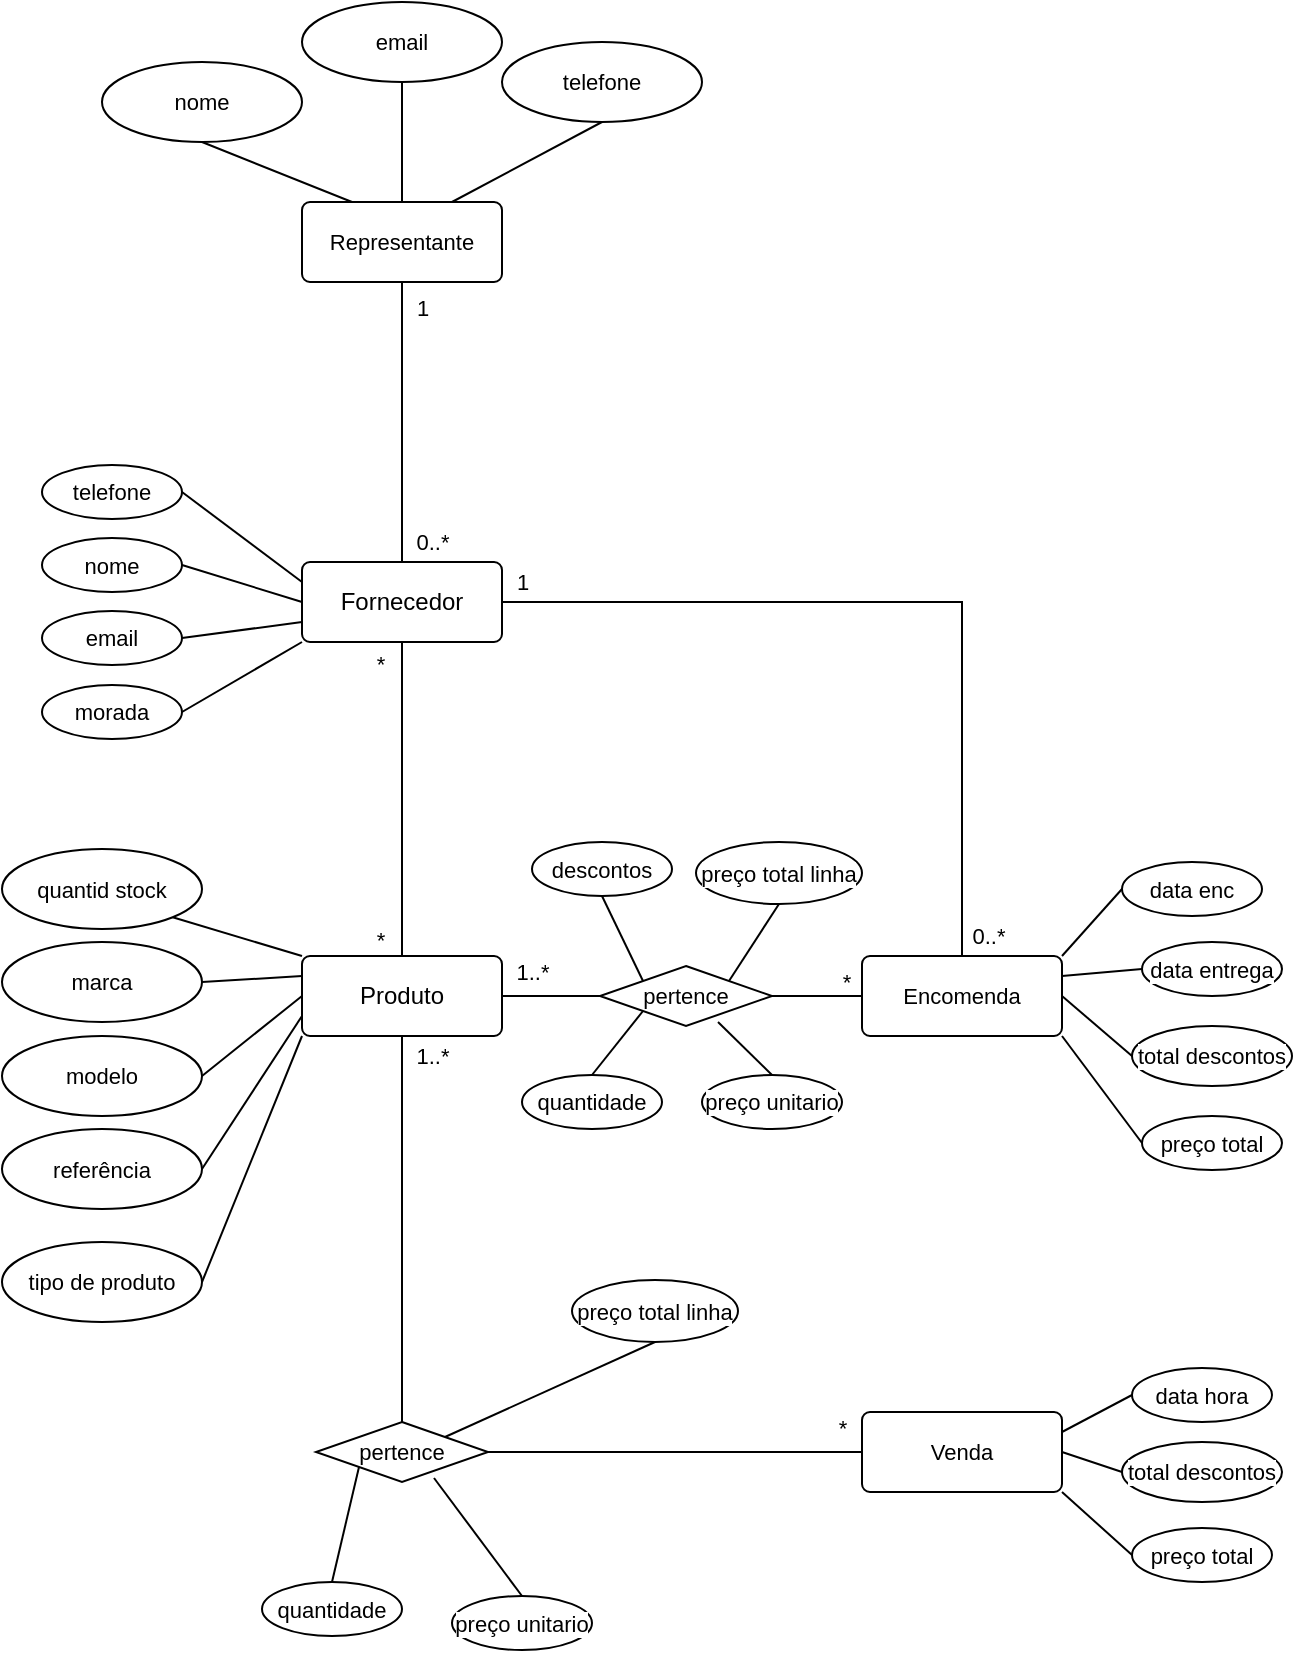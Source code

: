 <mxfile version="23.1.7" type="github">
  <diagram id="R2lEEEUBdFMjLlhIrx00" name="Page-1">
    <mxGraphModel dx="906" dy="1705" grid="1" gridSize="10" guides="1" tooltips="1" connect="1" arrows="1" fold="1" page="1" pageScale="1" pageWidth="850" pageHeight="1100" math="0" shadow="0" extFonts="Permanent Marker^https://fonts.googleapis.com/css?family=Permanent+Marker">
      <root>
        <mxCell id="0" />
        <mxCell id="1" parent="0" />
        <mxCell id="MJyT1-4sS2kcRbcc9HkW-54" style="edgeStyle=none;rounded=0;orthogonalLoop=1;jettySize=auto;html=1;exitX=0.5;exitY=1;exitDx=0;exitDy=0;entryX=0.5;entryY=0;entryDx=0;entryDy=0;strokeColor=default;align=center;verticalAlign=middle;fontFamily=Helvetica;fontSize=11;fontColor=default;labelBackgroundColor=default;endArrow=none;endFill=0;" edge="1" parent="1" source="MJyT1-4sS2kcRbcc9HkW-1" target="MJyT1-4sS2kcRbcc9HkW-2">
          <mxGeometry relative="1" as="geometry" />
        </mxCell>
        <mxCell id="MJyT1-4sS2kcRbcc9HkW-82" style="edgeStyle=none;rounded=0;orthogonalLoop=1;jettySize=auto;html=1;exitX=1;exitY=0.5;exitDx=0;exitDy=0;entryX=0.5;entryY=0;entryDx=0;entryDy=0;strokeColor=default;align=center;verticalAlign=middle;fontFamily=Helvetica;fontSize=11;fontColor=default;labelBackgroundColor=default;endArrow=none;endFill=0;" edge="1" parent="1" source="MJyT1-4sS2kcRbcc9HkW-1" target="MJyT1-4sS2kcRbcc9HkW-60">
          <mxGeometry relative="1" as="geometry">
            <Array as="points">
              <mxPoint x="520" y="290" />
            </Array>
          </mxGeometry>
        </mxCell>
        <mxCell id="MJyT1-4sS2kcRbcc9HkW-1" value="Fornecedor" style="rounded=1;arcSize=10;whiteSpace=wrap;html=1;align=center;" vertex="1" parent="1">
          <mxGeometry x="190" y="270" width="100" height="40" as="geometry" />
        </mxCell>
        <mxCell id="MJyT1-4sS2kcRbcc9HkW-2" value="Produto" style="rounded=1;arcSize=10;whiteSpace=wrap;html=1;align=center;" vertex="1" parent="1">
          <mxGeometry x="190" y="467" width="100" height="40" as="geometry" />
        </mxCell>
        <mxCell id="MJyT1-4sS2kcRbcc9HkW-5" value="*" style="text;html=1;align=center;verticalAlign=middle;resizable=0;points=[];autosize=1;strokeColor=none;fillColor=none;fontFamily=Helvetica;fontSize=11;fontColor=default;labelBackgroundColor=default;" vertex="1" parent="1">
          <mxGeometry x="214" y="444" width="30" height="30" as="geometry" />
        </mxCell>
        <mxCell id="MJyT1-4sS2kcRbcc9HkW-89" style="edgeStyle=none;rounded=0;orthogonalLoop=1;jettySize=auto;html=1;exitX=1;exitY=0.5;exitDx=0;exitDy=0;entryX=0;entryY=0.75;entryDx=0;entryDy=0;strokeColor=default;align=center;verticalAlign=middle;fontFamily=Helvetica;fontSize=11;fontColor=default;labelBackgroundColor=default;endArrow=none;endFill=0;" edge="1" parent="1" source="MJyT1-4sS2kcRbcc9HkW-8" target="MJyT1-4sS2kcRbcc9HkW-2">
          <mxGeometry relative="1" as="geometry" />
        </mxCell>
        <mxCell id="MJyT1-4sS2kcRbcc9HkW-8" value="referência" style="ellipse;whiteSpace=wrap;html=1;align=center;fontFamily=Helvetica;fontSize=11;fontColor=default;labelBackgroundColor=default;" vertex="1" parent="1">
          <mxGeometry x="40" y="553.5" width="100" height="40" as="geometry" />
        </mxCell>
        <mxCell id="MJyT1-4sS2kcRbcc9HkW-87" style="edgeStyle=none;rounded=0;orthogonalLoop=1;jettySize=auto;html=1;exitX=1;exitY=0.5;exitDx=0;exitDy=0;entryX=0;entryY=0.25;entryDx=0;entryDy=0;strokeColor=default;align=center;verticalAlign=middle;fontFamily=Helvetica;fontSize=11;fontColor=default;labelBackgroundColor=default;endArrow=none;endFill=0;" edge="1" parent="1" source="MJyT1-4sS2kcRbcc9HkW-10" target="MJyT1-4sS2kcRbcc9HkW-2">
          <mxGeometry relative="1" as="geometry" />
        </mxCell>
        <mxCell id="MJyT1-4sS2kcRbcc9HkW-10" value="marca" style="ellipse;whiteSpace=wrap;html=1;align=center;fontFamily=Helvetica;fontSize=11;fontColor=default;labelBackgroundColor=default;" vertex="1" parent="1">
          <mxGeometry x="40" y="460" width="100" height="40" as="geometry" />
        </mxCell>
        <mxCell id="MJyT1-4sS2kcRbcc9HkW-88" style="edgeStyle=none;rounded=0;orthogonalLoop=1;jettySize=auto;html=1;exitX=1;exitY=0.5;exitDx=0;exitDy=0;entryX=0;entryY=0.5;entryDx=0;entryDy=0;strokeColor=default;align=center;verticalAlign=middle;fontFamily=Helvetica;fontSize=11;fontColor=default;labelBackgroundColor=default;endArrow=none;endFill=0;" edge="1" parent="1" source="MJyT1-4sS2kcRbcc9HkW-13" target="MJyT1-4sS2kcRbcc9HkW-2">
          <mxGeometry relative="1" as="geometry" />
        </mxCell>
        <mxCell id="MJyT1-4sS2kcRbcc9HkW-13" value="modelo" style="ellipse;whiteSpace=wrap;html=1;align=center;fontFamily=Helvetica;fontSize=11;fontColor=default;labelBackgroundColor=default;" vertex="1" parent="1">
          <mxGeometry x="40" y="507" width="100" height="40" as="geometry" />
        </mxCell>
        <mxCell id="MJyT1-4sS2kcRbcc9HkW-90" style="edgeStyle=none;rounded=0;orthogonalLoop=1;jettySize=auto;html=1;exitX=1;exitY=0.5;exitDx=0;exitDy=0;entryX=0;entryY=1;entryDx=0;entryDy=0;strokeColor=default;align=center;verticalAlign=middle;fontFamily=Helvetica;fontSize=11;fontColor=default;labelBackgroundColor=default;endArrow=none;endFill=0;" edge="1" parent="1" source="MJyT1-4sS2kcRbcc9HkW-16" target="MJyT1-4sS2kcRbcc9HkW-2">
          <mxGeometry relative="1" as="geometry" />
        </mxCell>
        <mxCell id="MJyT1-4sS2kcRbcc9HkW-16" value="tipo de produto" style="ellipse;whiteSpace=wrap;html=1;align=center;fontFamily=Helvetica;fontSize=11;fontColor=default;labelBackgroundColor=default;" vertex="1" parent="1">
          <mxGeometry x="40" y="610" width="100" height="40" as="geometry" />
        </mxCell>
        <mxCell id="MJyT1-4sS2kcRbcc9HkW-86" style="edgeStyle=none;rounded=0;orthogonalLoop=1;jettySize=auto;html=1;exitX=1;exitY=1;exitDx=0;exitDy=0;entryX=0;entryY=0;entryDx=0;entryDy=0;strokeColor=default;align=center;verticalAlign=middle;fontFamily=Helvetica;fontSize=11;fontColor=default;labelBackgroundColor=default;endArrow=none;endFill=0;" edge="1" parent="1" source="MJyT1-4sS2kcRbcc9HkW-18" target="MJyT1-4sS2kcRbcc9HkW-2">
          <mxGeometry relative="1" as="geometry" />
        </mxCell>
        <mxCell id="MJyT1-4sS2kcRbcc9HkW-18" value="quantid stock" style="ellipse;whiteSpace=wrap;html=1;align=center;fontFamily=Helvetica;fontSize=11;fontColor=default;labelBackgroundColor=default;" vertex="1" parent="1">
          <mxGeometry x="40" y="413.5" width="100" height="40" as="geometry" />
        </mxCell>
        <mxCell id="MJyT1-4sS2kcRbcc9HkW-50" style="edgeStyle=none;rounded=0;orthogonalLoop=1;jettySize=auto;html=1;exitX=0.5;exitY=1;exitDx=0;exitDy=0;entryX=0.5;entryY=0;entryDx=0;entryDy=0;strokeColor=default;align=center;verticalAlign=middle;fontFamily=Helvetica;fontSize=11;fontColor=default;labelBackgroundColor=default;endArrow=none;endFill=0;" edge="1" parent="1" source="MJyT1-4sS2kcRbcc9HkW-20" target="MJyT1-4sS2kcRbcc9HkW-1">
          <mxGeometry relative="1" as="geometry" />
        </mxCell>
        <mxCell id="MJyT1-4sS2kcRbcc9HkW-20" value="Representante" style="rounded=1;arcSize=10;whiteSpace=wrap;html=1;align=center;fontFamily=Helvetica;fontSize=11;fontColor=default;labelBackgroundColor=default;" vertex="1" parent="1">
          <mxGeometry x="190" y="90" width="100" height="40" as="geometry" />
        </mxCell>
        <mxCell id="MJyT1-4sS2kcRbcc9HkW-49" style="edgeStyle=none;rounded=0;orthogonalLoop=1;jettySize=auto;html=1;exitX=0.5;exitY=1;exitDx=0;exitDy=0;entryX=0.25;entryY=0;entryDx=0;entryDy=0;strokeColor=default;align=center;verticalAlign=middle;fontFamily=Helvetica;fontSize=11;fontColor=default;labelBackgroundColor=default;endArrow=none;endFill=0;" edge="1" parent="1" source="MJyT1-4sS2kcRbcc9HkW-25" target="MJyT1-4sS2kcRbcc9HkW-20">
          <mxGeometry relative="1" as="geometry" />
        </mxCell>
        <mxCell id="MJyT1-4sS2kcRbcc9HkW-25" value="nome" style="ellipse;whiteSpace=wrap;html=1;align=center;fontFamily=Helvetica;fontSize=11;fontColor=default;labelBackgroundColor=default;" vertex="1" parent="1">
          <mxGeometry x="90" y="20" width="100" height="40" as="geometry" />
        </mxCell>
        <mxCell id="MJyT1-4sS2kcRbcc9HkW-30" style="edgeStyle=none;rounded=0;orthogonalLoop=1;jettySize=auto;html=1;strokeColor=default;align=center;verticalAlign=middle;fontFamily=Helvetica;fontSize=11;fontColor=default;labelBackgroundColor=default;endArrow=none;endFill=0;" edge="1" parent="1" source="MJyT1-4sS2kcRbcc9HkW-26" target="MJyT1-4sS2kcRbcc9HkW-20">
          <mxGeometry relative="1" as="geometry" />
        </mxCell>
        <mxCell id="MJyT1-4sS2kcRbcc9HkW-26" value="email" style="ellipse;whiteSpace=wrap;html=1;align=center;fontFamily=Helvetica;fontSize=11;fontColor=default;labelBackgroundColor=default;" vertex="1" parent="1">
          <mxGeometry x="190" y="-10" width="100" height="40" as="geometry" />
        </mxCell>
        <mxCell id="MJyT1-4sS2kcRbcc9HkW-48" style="edgeStyle=none;rounded=0;orthogonalLoop=1;jettySize=auto;html=1;exitX=0.5;exitY=1;exitDx=0;exitDy=0;entryX=0.75;entryY=0;entryDx=0;entryDy=0;strokeColor=default;align=center;verticalAlign=middle;fontFamily=Helvetica;fontSize=11;fontColor=default;labelBackgroundColor=default;endArrow=none;endFill=0;" edge="1" parent="1" source="MJyT1-4sS2kcRbcc9HkW-27" target="MJyT1-4sS2kcRbcc9HkW-20">
          <mxGeometry relative="1" as="geometry" />
        </mxCell>
        <mxCell id="MJyT1-4sS2kcRbcc9HkW-27" value="telefone" style="ellipse;whiteSpace=wrap;html=1;align=center;fontFamily=Helvetica;fontSize=11;fontColor=default;labelBackgroundColor=default;" vertex="1" parent="1">
          <mxGeometry x="290" y="10" width="100" height="40" as="geometry" />
        </mxCell>
        <mxCell id="MJyT1-4sS2kcRbcc9HkW-57" style="edgeStyle=none;rounded=0;orthogonalLoop=1;jettySize=auto;html=1;exitX=1;exitY=0.5;exitDx=0;exitDy=0;entryX=0;entryY=0.5;entryDx=0;entryDy=0;strokeColor=default;align=center;verticalAlign=middle;fontFamily=Helvetica;fontSize=11;fontColor=default;labelBackgroundColor=default;endArrow=none;endFill=0;" edge="1" parent="1" source="MJyT1-4sS2kcRbcc9HkW-33" target="MJyT1-4sS2kcRbcc9HkW-1">
          <mxGeometry relative="1" as="geometry" />
        </mxCell>
        <mxCell id="MJyT1-4sS2kcRbcc9HkW-33" value="nome" style="ellipse;whiteSpace=wrap;html=1;align=center;fontFamily=Helvetica;fontSize=11;fontColor=default;labelBackgroundColor=default;" vertex="1" parent="1">
          <mxGeometry x="60" y="258" width="70" height="27" as="geometry" />
        </mxCell>
        <mxCell id="MJyT1-4sS2kcRbcc9HkW-56" style="edgeStyle=none;rounded=0;orthogonalLoop=1;jettySize=auto;html=1;exitX=1;exitY=0.5;exitDx=0;exitDy=0;entryX=0;entryY=0.25;entryDx=0;entryDy=0;strokeColor=default;align=center;verticalAlign=middle;fontFamily=Helvetica;fontSize=11;fontColor=default;labelBackgroundColor=default;endArrow=none;endFill=0;" edge="1" parent="1" source="MJyT1-4sS2kcRbcc9HkW-35" target="MJyT1-4sS2kcRbcc9HkW-1">
          <mxGeometry relative="1" as="geometry" />
        </mxCell>
        <mxCell id="MJyT1-4sS2kcRbcc9HkW-35" value="telefone" style="ellipse;whiteSpace=wrap;html=1;align=center;fontFamily=Helvetica;fontSize=11;fontColor=default;labelBackgroundColor=default;" vertex="1" parent="1">
          <mxGeometry x="60" y="221.5" width="70" height="27" as="geometry" />
        </mxCell>
        <mxCell id="MJyT1-4sS2kcRbcc9HkW-58" style="edgeStyle=none;rounded=0;orthogonalLoop=1;jettySize=auto;html=1;exitX=1;exitY=0.5;exitDx=0;exitDy=0;entryX=0;entryY=0.75;entryDx=0;entryDy=0;strokeColor=default;align=center;verticalAlign=middle;fontFamily=Helvetica;fontSize=11;fontColor=default;labelBackgroundColor=default;endArrow=none;endFill=0;" edge="1" parent="1" source="MJyT1-4sS2kcRbcc9HkW-36" target="MJyT1-4sS2kcRbcc9HkW-1">
          <mxGeometry relative="1" as="geometry" />
        </mxCell>
        <mxCell id="MJyT1-4sS2kcRbcc9HkW-36" value="email" style="ellipse;whiteSpace=wrap;html=1;align=center;fontFamily=Helvetica;fontSize=11;fontColor=default;labelBackgroundColor=default;" vertex="1" parent="1">
          <mxGeometry x="60" y="294.5" width="70" height="27" as="geometry" />
        </mxCell>
        <mxCell id="MJyT1-4sS2kcRbcc9HkW-59" style="edgeStyle=none;rounded=0;orthogonalLoop=1;jettySize=auto;html=1;exitX=1;exitY=0.5;exitDx=0;exitDy=0;entryX=0;entryY=1;entryDx=0;entryDy=0;strokeColor=default;align=center;verticalAlign=middle;fontFamily=Helvetica;fontSize=11;fontColor=default;labelBackgroundColor=default;endArrow=none;endFill=0;" edge="1" parent="1" source="MJyT1-4sS2kcRbcc9HkW-38" target="MJyT1-4sS2kcRbcc9HkW-1">
          <mxGeometry relative="1" as="geometry" />
        </mxCell>
        <mxCell id="MJyT1-4sS2kcRbcc9HkW-38" value="morada" style="ellipse;whiteSpace=wrap;html=1;align=center;fontFamily=Helvetica;fontSize=11;fontColor=default;labelBackgroundColor=default;" vertex="1" parent="1">
          <mxGeometry x="60" y="331.5" width="70" height="27" as="geometry" />
        </mxCell>
        <mxCell id="MJyT1-4sS2kcRbcc9HkW-51" value="1" style="text;html=1;align=center;verticalAlign=middle;resizable=0;points=[];autosize=1;strokeColor=none;fillColor=none;fontFamily=Helvetica;fontSize=11;fontColor=default;labelBackgroundColor=default;" vertex="1" parent="1">
          <mxGeometry x="235" y="128" width="30" height="30" as="geometry" />
        </mxCell>
        <mxCell id="MJyT1-4sS2kcRbcc9HkW-52" value="0..*" style="text;html=1;align=center;verticalAlign=middle;resizable=0;points=[];autosize=1;strokeColor=none;fillColor=none;fontFamily=Helvetica;fontSize=11;fontColor=default;labelBackgroundColor=default;" vertex="1" parent="1">
          <mxGeometry x="235" y="245" width="40" height="30" as="geometry" />
        </mxCell>
        <mxCell id="MJyT1-4sS2kcRbcc9HkW-55" value="*" style="text;html=1;align=center;verticalAlign=middle;resizable=0;points=[];autosize=1;strokeColor=none;fillColor=none;fontFamily=Helvetica;fontSize=11;fontColor=default;labelBackgroundColor=default;" vertex="1" parent="1">
          <mxGeometry x="214" y="306" width="30" height="30" as="geometry" />
        </mxCell>
        <mxCell id="MJyT1-4sS2kcRbcc9HkW-60" value="Encomenda" style="rounded=1;arcSize=10;whiteSpace=wrap;html=1;align=center;fontFamily=Helvetica;fontSize=11;fontColor=default;labelBackgroundColor=default;" vertex="1" parent="1">
          <mxGeometry x="470" y="467" width="100" height="40" as="geometry" />
        </mxCell>
        <mxCell id="MJyT1-4sS2kcRbcc9HkW-62" value="1..*" style="text;html=1;align=center;verticalAlign=middle;resizable=0;points=[];autosize=1;strokeColor=none;fillColor=none;fontFamily=Helvetica;fontSize=11;fontColor=default;labelBackgroundColor=default;" vertex="1" parent="1">
          <mxGeometry x="285" y="460" width="40" height="30" as="geometry" />
        </mxCell>
        <mxCell id="MJyT1-4sS2kcRbcc9HkW-63" value="*" style="text;html=1;align=center;verticalAlign=middle;resizable=0;points=[];autosize=1;strokeColor=none;fillColor=none;fontFamily=Helvetica;fontSize=11;fontColor=default;labelBackgroundColor=default;" vertex="1" parent="1">
          <mxGeometry x="447" y="465" width="30" height="30" as="geometry" />
        </mxCell>
        <mxCell id="MJyT1-4sS2kcRbcc9HkW-65" style="edgeStyle=none;rounded=0;orthogonalLoop=1;jettySize=auto;html=1;exitX=1;exitY=0.5;exitDx=0;exitDy=0;strokeColor=default;align=center;verticalAlign=middle;fontFamily=Helvetica;fontSize=11;fontColor=default;labelBackgroundColor=default;endArrow=none;endFill=0;entryX=0;entryY=0.5;entryDx=0;entryDy=0;" edge="1" parent="1" source="MJyT1-4sS2kcRbcc9HkW-64" target="MJyT1-4sS2kcRbcc9HkW-60">
          <mxGeometry relative="1" as="geometry">
            <mxPoint x="450" y="520" as="targetPoint" />
          </mxGeometry>
        </mxCell>
        <mxCell id="MJyT1-4sS2kcRbcc9HkW-66" style="edgeStyle=none;rounded=0;orthogonalLoop=1;jettySize=auto;html=1;exitX=0;exitY=0.5;exitDx=0;exitDy=0;strokeColor=default;align=center;verticalAlign=middle;fontFamily=Helvetica;fontSize=11;fontColor=default;labelBackgroundColor=default;endArrow=none;endFill=0;entryX=1;entryY=0.5;entryDx=0;entryDy=0;" edge="1" parent="1" source="MJyT1-4sS2kcRbcc9HkW-64" target="MJyT1-4sS2kcRbcc9HkW-2">
          <mxGeometry relative="1" as="geometry">
            <mxPoint x="310" y="530" as="targetPoint" />
          </mxGeometry>
        </mxCell>
        <mxCell id="MJyT1-4sS2kcRbcc9HkW-64" value="pertence" style="shape=rhombus;perimeter=rhombusPerimeter;whiteSpace=wrap;html=1;align=center;fontFamily=Helvetica;fontSize=11;fontColor=default;labelBackgroundColor=default;" vertex="1" parent="1">
          <mxGeometry x="339" y="472" width="86" height="30" as="geometry" />
        </mxCell>
        <mxCell id="MJyT1-4sS2kcRbcc9HkW-91" style="edgeStyle=none;rounded=0;orthogonalLoop=1;jettySize=auto;html=1;exitX=0;exitY=0.5;exitDx=0;exitDy=0;entryX=1;entryY=0;entryDx=0;entryDy=0;strokeColor=default;align=center;verticalAlign=middle;fontFamily=Helvetica;fontSize=11;fontColor=default;labelBackgroundColor=default;endArrow=none;endFill=0;" edge="1" parent="1" source="MJyT1-4sS2kcRbcc9HkW-68" target="MJyT1-4sS2kcRbcc9HkW-60">
          <mxGeometry relative="1" as="geometry" />
        </mxCell>
        <mxCell id="MJyT1-4sS2kcRbcc9HkW-68" value="data enc" style="ellipse;whiteSpace=wrap;html=1;align=center;fontFamily=Helvetica;fontSize=11;fontColor=default;labelBackgroundColor=default;" vertex="1" parent="1">
          <mxGeometry x="600" y="420" width="70" height="27" as="geometry" />
        </mxCell>
        <mxCell id="MJyT1-4sS2kcRbcc9HkW-92" style="edgeStyle=none;rounded=0;orthogonalLoop=1;jettySize=auto;html=1;exitX=0;exitY=0.5;exitDx=0;exitDy=0;entryX=1;entryY=0.25;entryDx=0;entryDy=0;strokeColor=default;align=center;verticalAlign=middle;fontFamily=Helvetica;fontSize=11;fontColor=default;labelBackgroundColor=default;endArrow=none;endFill=0;" edge="1" parent="1" source="MJyT1-4sS2kcRbcc9HkW-69" target="MJyT1-4sS2kcRbcc9HkW-60">
          <mxGeometry relative="1" as="geometry" />
        </mxCell>
        <mxCell id="MJyT1-4sS2kcRbcc9HkW-69" value="data entrega" style="ellipse;whiteSpace=wrap;html=1;align=center;fontFamily=Helvetica;fontSize=11;fontColor=default;labelBackgroundColor=default;" vertex="1" parent="1">
          <mxGeometry x="610" y="460" width="70" height="27" as="geometry" />
        </mxCell>
        <mxCell id="MJyT1-4sS2kcRbcc9HkW-71" value="preço unitario" style="ellipse;whiteSpace=wrap;html=1;align=center;fontFamily=Helvetica;fontSize=11;fontColor=default;labelBackgroundColor=default;" vertex="1" parent="1">
          <mxGeometry x="390" y="526.5" width="70" height="27" as="geometry" />
        </mxCell>
        <mxCell id="MJyT1-4sS2kcRbcc9HkW-76" style="edgeStyle=none;rounded=0;orthogonalLoop=1;jettySize=auto;html=1;exitX=0.5;exitY=0;exitDx=0;exitDy=0;entryX=0;entryY=1;entryDx=0;entryDy=0;strokeColor=default;align=center;verticalAlign=middle;fontFamily=Helvetica;fontSize=11;fontColor=default;labelBackgroundColor=default;endArrow=none;endFill=0;" edge="1" parent="1" source="MJyT1-4sS2kcRbcc9HkW-72" target="MJyT1-4sS2kcRbcc9HkW-64">
          <mxGeometry relative="1" as="geometry" />
        </mxCell>
        <mxCell id="MJyT1-4sS2kcRbcc9HkW-72" value="quantidade" style="ellipse;whiteSpace=wrap;html=1;align=center;fontFamily=Helvetica;fontSize=11;fontColor=default;labelBackgroundColor=default;" vertex="1" parent="1">
          <mxGeometry x="300" y="526.5" width="70" height="27" as="geometry" />
        </mxCell>
        <mxCell id="MJyT1-4sS2kcRbcc9HkW-75" style="edgeStyle=none;rounded=0;orthogonalLoop=1;jettySize=auto;html=1;exitX=0.5;exitY=1;exitDx=0;exitDy=0;entryX=0;entryY=0;entryDx=0;entryDy=0;strokeColor=default;align=center;verticalAlign=middle;fontFamily=Helvetica;fontSize=11;fontColor=default;labelBackgroundColor=default;endArrow=none;endFill=0;" edge="1" parent="1" source="MJyT1-4sS2kcRbcc9HkW-73" target="MJyT1-4sS2kcRbcc9HkW-64">
          <mxGeometry relative="1" as="geometry" />
        </mxCell>
        <mxCell id="MJyT1-4sS2kcRbcc9HkW-73" value="descontos" style="ellipse;whiteSpace=wrap;html=1;align=center;fontFamily=Helvetica;fontSize=11;fontColor=default;labelBackgroundColor=default;" vertex="1" parent="1">
          <mxGeometry x="305" y="410" width="70" height="27" as="geometry" />
        </mxCell>
        <mxCell id="MJyT1-4sS2kcRbcc9HkW-78" style="edgeStyle=none;rounded=0;orthogonalLoop=1;jettySize=auto;html=1;exitX=0.5;exitY=1;exitDx=0;exitDy=0;entryX=1;entryY=0;entryDx=0;entryDy=0;strokeColor=default;align=center;verticalAlign=middle;fontFamily=Helvetica;fontSize=11;fontColor=default;labelBackgroundColor=default;endArrow=none;endFill=0;" edge="1" parent="1" source="MJyT1-4sS2kcRbcc9HkW-74" target="MJyT1-4sS2kcRbcc9HkW-64">
          <mxGeometry relative="1" as="geometry" />
        </mxCell>
        <mxCell id="MJyT1-4sS2kcRbcc9HkW-74" value="preço total linha" style="ellipse;whiteSpace=wrap;html=1;align=center;fontFamily=Helvetica;fontSize=11;fontColor=default;labelBackgroundColor=default;" vertex="1" parent="1">
          <mxGeometry x="387" y="410" width="83" height="31" as="geometry" />
        </mxCell>
        <mxCell id="MJyT1-4sS2kcRbcc9HkW-77" style="edgeStyle=none;rounded=0;orthogonalLoop=1;jettySize=auto;html=1;exitX=0.5;exitY=0;exitDx=0;exitDy=0;entryX=0.686;entryY=0.933;entryDx=0;entryDy=0;entryPerimeter=0;strokeColor=default;align=center;verticalAlign=middle;fontFamily=Helvetica;fontSize=11;fontColor=default;labelBackgroundColor=default;endArrow=none;endFill=0;" edge="1" parent="1" source="MJyT1-4sS2kcRbcc9HkW-71" target="MJyT1-4sS2kcRbcc9HkW-64">
          <mxGeometry relative="1" as="geometry" />
        </mxCell>
        <mxCell id="MJyT1-4sS2kcRbcc9HkW-93" style="edgeStyle=none;rounded=0;orthogonalLoop=1;jettySize=auto;html=1;exitX=0;exitY=0.5;exitDx=0;exitDy=0;entryX=1;entryY=0.5;entryDx=0;entryDy=0;strokeColor=default;align=center;verticalAlign=middle;fontFamily=Helvetica;fontSize=11;fontColor=default;labelBackgroundColor=default;endArrow=none;endFill=0;" edge="1" parent="1" source="MJyT1-4sS2kcRbcc9HkW-79" target="MJyT1-4sS2kcRbcc9HkW-60">
          <mxGeometry relative="1" as="geometry" />
        </mxCell>
        <mxCell id="MJyT1-4sS2kcRbcc9HkW-79" value="total descontos" style="ellipse;whiteSpace=wrap;html=1;align=center;fontFamily=Helvetica;fontSize=11;fontColor=default;labelBackgroundColor=default;" vertex="1" parent="1">
          <mxGeometry x="605" y="502" width="80" height="30" as="geometry" />
        </mxCell>
        <mxCell id="MJyT1-4sS2kcRbcc9HkW-94" style="edgeStyle=none;rounded=0;orthogonalLoop=1;jettySize=auto;html=1;exitX=0;exitY=0.5;exitDx=0;exitDy=0;entryX=1;entryY=1;entryDx=0;entryDy=0;strokeColor=default;align=center;verticalAlign=middle;fontFamily=Helvetica;fontSize=11;fontColor=default;labelBackgroundColor=default;endArrow=none;endFill=0;" edge="1" parent="1" source="MJyT1-4sS2kcRbcc9HkW-80" target="MJyT1-4sS2kcRbcc9HkW-60">
          <mxGeometry relative="1" as="geometry" />
        </mxCell>
        <mxCell id="MJyT1-4sS2kcRbcc9HkW-80" value="preço total" style="ellipse;whiteSpace=wrap;html=1;align=center;fontFamily=Helvetica;fontSize=11;fontColor=default;labelBackgroundColor=default;" vertex="1" parent="1">
          <mxGeometry x="610" y="547" width="70" height="27" as="geometry" />
        </mxCell>
        <mxCell id="MJyT1-4sS2kcRbcc9HkW-83" value="1" style="text;html=1;align=center;verticalAlign=middle;resizable=0;points=[];autosize=1;strokeColor=none;fillColor=none;fontFamily=Helvetica;fontSize=11;fontColor=default;labelBackgroundColor=default;" vertex="1" parent="1">
          <mxGeometry x="285" y="264.5" width="30" height="30" as="geometry" />
        </mxCell>
        <mxCell id="MJyT1-4sS2kcRbcc9HkW-84" value="0..*" style="text;html=1;align=center;verticalAlign=middle;resizable=0;points=[];autosize=1;strokeColor=none;fillColor=none;fontFamily=Helvetica;fontSize=11;fontColor=default;labelBackgroundColor=default;" vertex="1" parent="1">
          <mxGeometry x="513" y="442" width="40" height="30" as="geometry" />
        </mxCell>
        <mxCell id="MJyT1-4sS2kcRbcc9HkW-96" value="Venda" style="rounded=1;arcSize=10;whiteSpace=wrap;html=1;align=center;fontFamily=Helvetica;fontSize=11;fontColor=default;labelBackgroundColor=default;" vertex="1" parent="1">
          <mxGeometry x="470" y="695" width="100" height="40" as="geometry" />
        </mxCell>
        <mxCell id="MJyT1-4sS2kcRbcc9HkW-98" style="edgeStyle=none;rounded=0;orthogonalLoop=1;jettySize=auto;html=1;exitX=1;exitY=0.5;exitDx=0;exitDy=0;strokeColor=default;align=center;verticalAlign=middle;fontFamily=Helvetica;fontSize=11;fontColor=default;labelBackgroundColor=default;endArrow=none;endFill=0;entryX=0;entryY=0.5;entryDx=0;entryDy=0;" edge="1" parent="1" source="MJyT1-4sS2kcRbcc9HkW-99" target="MJyT1-4sS2kcRbcc9HkW-96">
          <mxGeometry relative="1" as="geometry">
            <mxPoint x="445" y="760" as="targetPoint" />
          </mxGeometry>
        </mxCell>
        <mxCell id="MJyT1-4sS2kcRbcc9HkW-117" style="edgeStyle=none;rounded=0;orthogonalLoop=1;jettySize=auto;html=1;exitX=0.5;exitY=0;exitDx=0;exitDy=0;entryX=0.5;entryY=1;entryDx=0;entryDy=0;strokeColor=default;align=center;verticalAlign=middle;fontFamily=Helvetica;fontSize=11;fontColor=default;labelBackgroundColor=default;endArrow=none;endFill=0;" edge="1" parent="1" source="MJyT1-4sS2kcRbcc9HkW-99" target="MJyT1-4sS2kcRbcc9HkW-2">
          <mxGeometry relative="1" as="geometry" />
        </mxCell>
        <mxCell id="MJyT1-4sS2kcRbcc9HkW-99" value="pertence" style="shape=rhombus;perimeter=rhombusPerimeter;whiteSpace=wrap;html=1;align=center;fontFamily=Helvetica;fontSize=11;fontColor=default;labelBackgroundColor=default;" vertex="1" parent="1">
          <mxGeometry x="197" y="700" width="86" height="30" as="geometry" />
        </mxCell>
        <mxCell id="MJyT1-4sS2kcRbcc9HkW-100" style="edgeStyle=none;rounded=0;orthogonalLoop=1;jettySize=auto;html=1;exitX=0;exitY=0.5;exitDx=0;exitDy=0;entryX=1;entryY=0.25;entryDx=0;entryDy=0;strokeColor=default;align=center;verticalAlign=middle;fontFamily=Helvetica;fontSize=11;fontColor=default;labelBackgroundColor=default;endArrow=none;endFill=0;" edge="1" parent="1" source="MJyT1-4sS2kcRbcc9HkW-101" target="MJyT1-4sS2kcRbcc9HkW-96">
          <mxGeometry relative="1" as="geometry" />
        </mxCell>
        <mxCell id="MJyT1-4sS2kcRbcc9HkW-101" value="data hora" style="ellipse;whiteSpace=wrap;html=1;align=center;fontFamily=Helvetica;fontSize=11;fontColor=default;labelBackgroundColor=default;" vertex="1" parent="1">
          <mxGeometry x="605" y="673" width="70" height="27" as="geometry" />
        </mxCell>
        <mxCell id="MJyT1-4sS2kcRbcc9HkW-104" value="preço unitario" style="ellipse;whiteSpace=wrap;html=1;align=center;fontFamily=Helvetica;fontSize=11;fontColor=default;labelBackgroundColor=default;" vertex="1" parent="1">
          <mxGeometry x="265" y="787" width="70" height="27" as="geometry" />
        </mxCell>
        <mxCell id="MJyT1-4sS2kcRbcc9HkW-105" style="edgeStyle=none;rounded=0;orthogonalLoop=1;jettySize=auto;html=1;exitX=0.5;exitY=0;exitDx=0;exitDy=0;entryX=0;entryY=1;entryDx=0;entryDy=0;strokeColor=default;align=center;verticalAlign=middle;fontFamily=Helvetica;fontSize=11;fontColor=default;labelBackgroundColor=default;endArrow=none;endFill=0;" edge="1" parent="1" source="MJyT1-4sS2kcRbcc9HkW-106" target="MJyT1-4sS2kcRbcc9HkW-99">
          <mxGeometry relative="1" as="geometry" />
        </mxCell>
        <mxCell id="MJyT1-4sS2kcRbcc9HkW-106" value="quantidade" style="ellipse;whiteSpace=wrap;html=1;align=center;fontFamily=Helvetica;fontSize=11;fontColor=default;labelBackgroundColor=default;" vertex="1" parent="1">
          <mxGeometry x="170" y="780" width="70" height="27" as="geometry" />
        </mxCell>
        <mxCell id="MJyT1-4sS2kcRbcc9HkW-109" style="edgeStyle=none;rounded=0;orthogonalLoop=1;jettySize=auto;html=1;exitX=0.5;exitY=1;exitDx=0;exitDy=0;entryX=1;entryY=0;entryDx=0;entryDy=0;strokeColor=default;align=center;verticalAlign=middle;fontFamily=Helvetica;fontSize=11;fontColor=default;labelBackgroundColor=default;endArrow=none;endFill=0;" edge="1" parent="1" source="MJyT1-4sS2kcRbcc9HkW-110" target="MJyT1-4sS2kcRbcc9HkW-99">
          <mxGeometry relative="1" as="geometry" />
        </mxCell>
        <mxCell id="MJyT1-4sS2kcRbcc9HkW-110" value="preço total linha" style="ellipse;whiteSpace=wrap;html=1;align=center;fontFamily=Helvetica;fontSize=11;fontColor=default;labelBackgroundColor=default;" vertex="1" parent="1">
          <mxGeometry x="325" y="629" width="83" height="31" as="geometry" />
        </mxCell>
        <mxCell id="MJyT1-4sS2kcRbcc9HkW-111" style="edgeStyle=none;rounded=0;orthogonalLoop=1;jettySize=auto;html=1;exitX=0.5;exitY=0;exitDx=0;exitDy=0;entryX=0.686;entryY=0.933;entryDx=0;entryDy=0;entryPerimeter=0;strokeColor=default;align=center;verticalAlign=middle;fontFamily=Helvetica;fontSize=11;fontColor=default;labelBackgroundColor=default;endArrow=none;endFill=0;" edge="1" parent="1" source="MJyT1-4sS2kcRbcc9HkW-104" target="MJyT1-4sS2kcRbcc9HkW-99">
          <mxGeometry relative="1" as="geometry" />
        </mxCell>
        <mxCell id="MJyT1-4sS2kcRbcc9HkW-112" style="edgeStyle=none;rounded=0;orthogonalLoop=1;jettySize=auto;html=1;exitX=0;exitY=0.5;exitDx=0;exitDy=0;entryX=1;entryY=0.5;entryDx=0;entryDy=0;strokeColor=default;align=center;verticalAlign=middle;fontFamily=Helvetica;fontSize=11;fontColor=default;labelBackgroundColor=default;endArrow=none;endFill=0;" edge="1" parent="1" source="MJyT1-4sS2kcRbcc9HkW-113" target="MJyT1-4sS2kcRbcc9HkW-96">
          <mxGeometry relative="1" as="geometry" />
        </mxCell>
        <mxCell id="MJyT1-4sS2kcRbcc9HkW-113" value="total descontos" style="ellipse;whiteSpace=wrap;html=1;align=center;fontFamily=Helvetica;fontSize=11;fontColor=default;labelBackgroundColor=default;" vertex="1" parent="1">
          <mxGeometry x="600" y="710" width="80" height="30" as="geometry" />
        </mxCell>
        <mxCell id="MJyT1-4sS2kcRbcc9HkW-114" style="edgeStyle=none;rounded=0;orthogonalLoop=1;jettySize=auto;html=1;exitX=0;exitY=0.5;exitDx=0;exitDy=0;entryX=1;entryY=1;entryDx=0;entryDy=0;strokeColor=default;align=center;verticalAlign=middle;fontFamily=Helvetica;fontSize=11;fontColor=default;labelBackgroundColor=default;endArrow=none;endFill=0;" edge="1" parent="1" source="MJyT1-4sS2kcRbcc9HkW-115" target="MJyT1-4sS2kcRbcc9HkW-96">
          <mxGeometry relative="1" as="geometry" />
        </mxCell>
        <mxCell id="MJyT1-4sS2kcRbcc9HkW-115" value="preço total" style="ellipse;whiteSpace=wrap;html=1;align=center;fontFamily=Helvetica;fontSize=11;fontColor=default;labelBackgroundColor=default;" vertex="1" parent="1">
          <mxGeometry x="605" y="753" width="70" height="27" as="geometry" />
        </mxCell>
        <mxCell id="MJyT1-4sS2kcRbcc9HkW-118" value="*" style="text;html=1;align=center;verticalAlign=middle;resizable=0;points=[];autosize=1;strokeColor=none;fillColor=none;fontFamily=Helvetica;fontSize=11;fontColor=default;labelBackgroundColor=default;" vertex="1" parent="1">
          <mxGeometry x="445" y="688" width="30" height="30" as="geometry" />
        </mxCell>
        <mxCell id="MJyT1-4sS2kcRbcc9HkW-119" value="1..*" style="text;html=1;align=center;verticalAlign=middle;resizable=0;points=[];autosize=1;strokeColor=none;fillColor=none;fontFamily=Helvetica;fontSize=11;fontColor=default;labelBackgroundColor=default;" vertex="1" parent="1">
          <mxGeometry x="235" y="502" width="40" height="30" as="geometry" />
        </mxCell>
      </root>
    </mxGraphModel>
  </diagram>
</mxfile>
